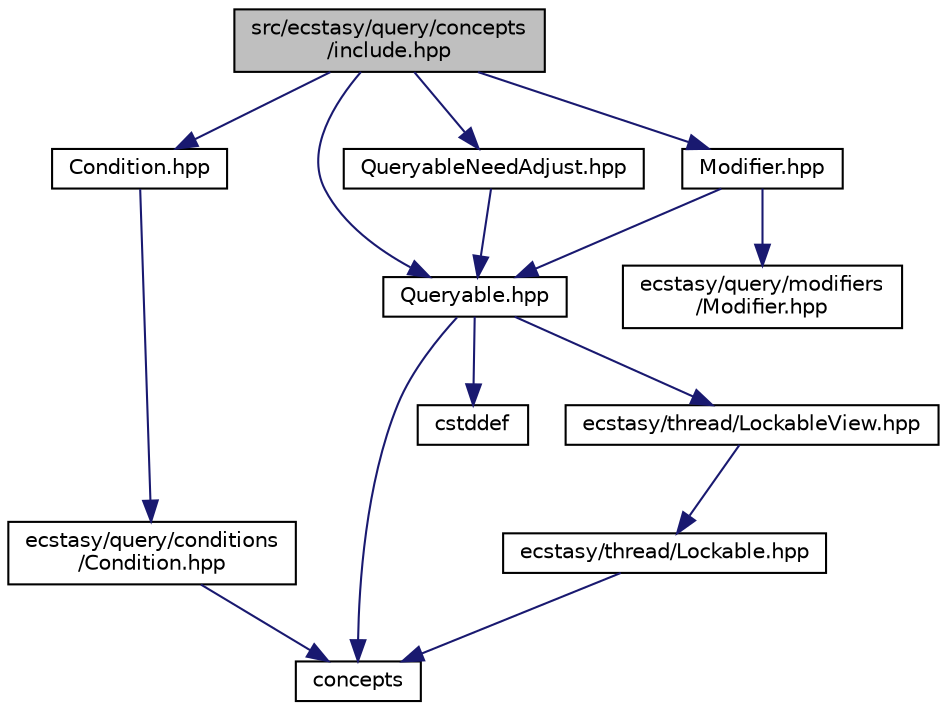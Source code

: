 digraph "src/ecstasy/query/concepts/include.hpp"
{
 // LATEX_PDF_SIZE
  edge [fontname="Helvetica",fontsize="10",labelfontname="Helvetica",labelfontsize="10"];
  node [fontname="Helvetica",fontsize="10",shape=record];
  Node1 [label="src/ecstasy/query/concepts\l/include.hpp",height=0.2,width=0.4,color="black", fillcolor="grey75", style="filled", fontcolor="black",tooltip=" "];
  Node1 -> Node2 [color="midnightblue",fontsize="10",style="solid",fontname="Helvetica"];
  Node2 [label="Condition.hpp",height=0.2,width=0.4,color="black", fillcolor="white", style="filled",URL="$concepts_2_condition_8hpp.html",tooltip=" "];
  Node2 -> Node3 [color="midnightblue",fontsize="10",style="solid",fontname="Helvetica"];
  Node3 [label="ecstasy/query/conditions\l/Condition.hpp",height=0.2,width=0.4,color="black", fillcolor="white", style="filled",URL="$conditions_2_condition_8hpp.html",tooltip=" "];
  Node3 -> Node4 [color="midnightblue",fontsize="10",style="solid",fontname="Helvetica"];
  Node4 [label="concepts",height=0.2,width=0.4,color="black", fillcolor="white", style="filled",URL="/home/runner/work/ecstasy/ecstasy/doc/external/cppreference-doxygen-web.tag.xml$cpp/header/concepts.html",tooltip=" "];
  Node1 -> Node5 [color="midnightblue",fontsize="10",style="solid",fontname="Helvetica"];
  Node5 [label="Modifier.hpp",height=0.2,width=0.4,color="black", fillcolor="white", style="filled",URL="$concepts_2_modifier_8hpp.html",tooltip=" "];
  Node5 -> Node6 [color="midnightblue",fontsize="10",style="solid",fontname="Helvetica"];
  Node6 [label="Queryable.hpp",height=0.2,width=0.4,color="black", fillcolor="white", style="filled",URL="$_queryable_8hpp.html",tooltip=" "];
  Node6 -> Node4 [color="midnightblue",fontsize="10",style="solid",fontname="Helvetica"];
  Node6 -> Node7 [color="midnightblue",fontsize="10",style="solid",fontname="Helvetica"];
  Node7 [label="cstddef",height=0.2,width=0.4,color="black", fillcolor="white", style="filled",URL="/home/runner/work/ecstasy/ecstasy/doc/external/cppreference-doxygen-web.tag.xml$cpp/header/cstddef.html",tooltip=" "];
  Node6 -> Node8 [color="midnightblue",fontsize="10",style="solid",fontname="Helvetica"];
  Node8 [label="ecstasy/thread/LockableView.hpp",height=0.2,width=0.4,color="black", fillcolor="white", style="filled",URL="$_lockable_view_8hpp.html",tooltip=" "];
  Node8 -> Node9 [color="midnightblue",fontsize="10",style="solid",fontname="Helvetica"];
  Node9 [label="ecstasy/thread/Lockable.hpp",height=0.2,width=0.4,color="black", fillcolor="white", style="filled",URL="$_lockable_8hpp.html",tooltip=" "];
  Node9 -> Node4 [color="midnightblue",fontsize="10",style="solid",fontname="Helvetica"];
  Node5 -> Node10 [color="midnightblue",fontsize="10",style="solid",fontname="Helvetica"];
  Node10 [label="ecstasy/query/modifiers\l/Modifier.hpp",height=0.2,width=0.4,color="black", fillcolor="white", style="filled",URL="$modifiers_2_modifier_8hpp.html",tooltip=" "];
  Node1 -> Node6 [color="midnightblue",fontsize="10",style="solid",fontname="Helvetica"];
  Node1 -> Node11 [color="midnightblue",fontsize="10",style="solid",fontname="Helvetica"];
  Node11 [label="QueryableNeedAdjust.hpp",height=0.2,width=0.4,color="black", fillcolor="white", style="filled",URL="$_queryable_need_adjust_8hpp.html",tooltip=" "];
  Node11 -> Node6 [color="midnightblue",fontsize="10",style="solid",fontname="Helvetica"];
}
